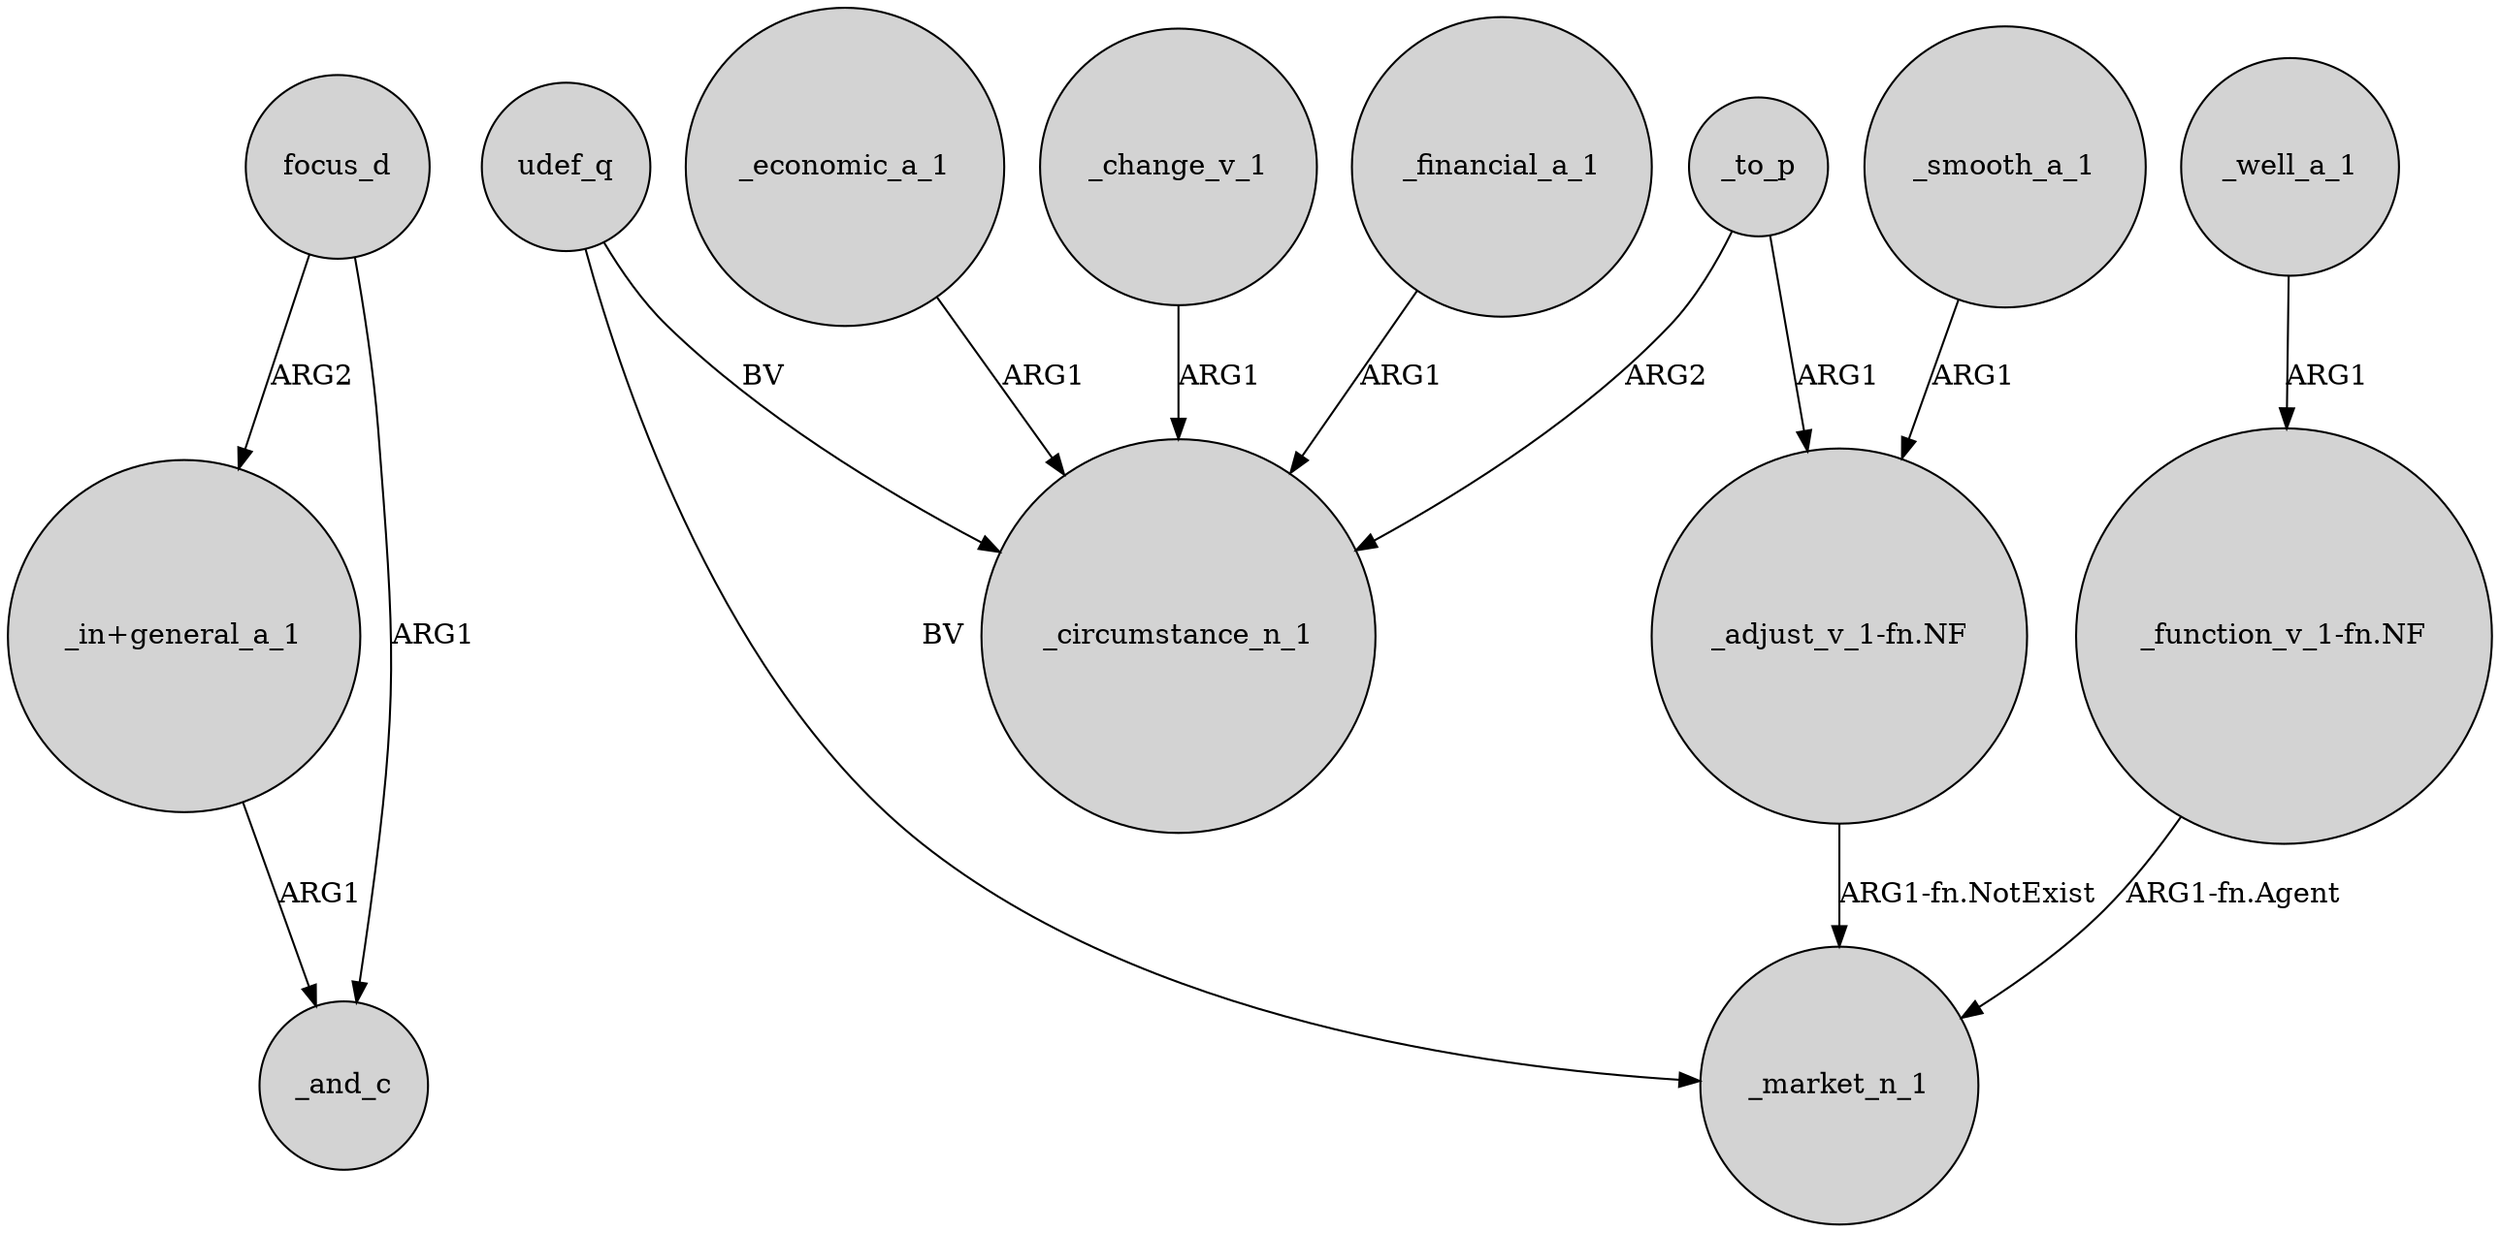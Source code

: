 digraph {
	node [shape=circle style=filled]
	"_in+general_a_1" -> _and_c [label=ARG1]
	_to_p -> "_adjust_v_1-fn.NF" [label=ARG1]
	focus_d -> "_in+general_a_1" [label=ARG2]
	udef_q -> _circumstance_n_1 [label=BV]
	_financial_a_1 -> _circumstance_n_1 [label=ARG1]
	"_function_v_1-fn.NF" -> _market_n_1 [label="ARG1-fn.Agent"]
	udef_q -> _market_n_1 [label=BV]
	"_adjust_v_1-fn.NF" -> _market_n_1 [label="ARG1-fn.NotExist"]
	_well_a_1 -> "_function_v_1-fn.NF" [label=ARG1]
	_smooth_a_1 -> "_adjust_v_1-fn.NF" [label=ARG1]
	_economic_a_1 -> _circumstance_n_1 [label=ARG1]
	focus_d -> _and_c [label=ARG1]
	_change_v_1 -> _circumstance_n_1 [label=ARG1]
	_to_p -> _circumstance_n_1 [label=ARG2]
}
